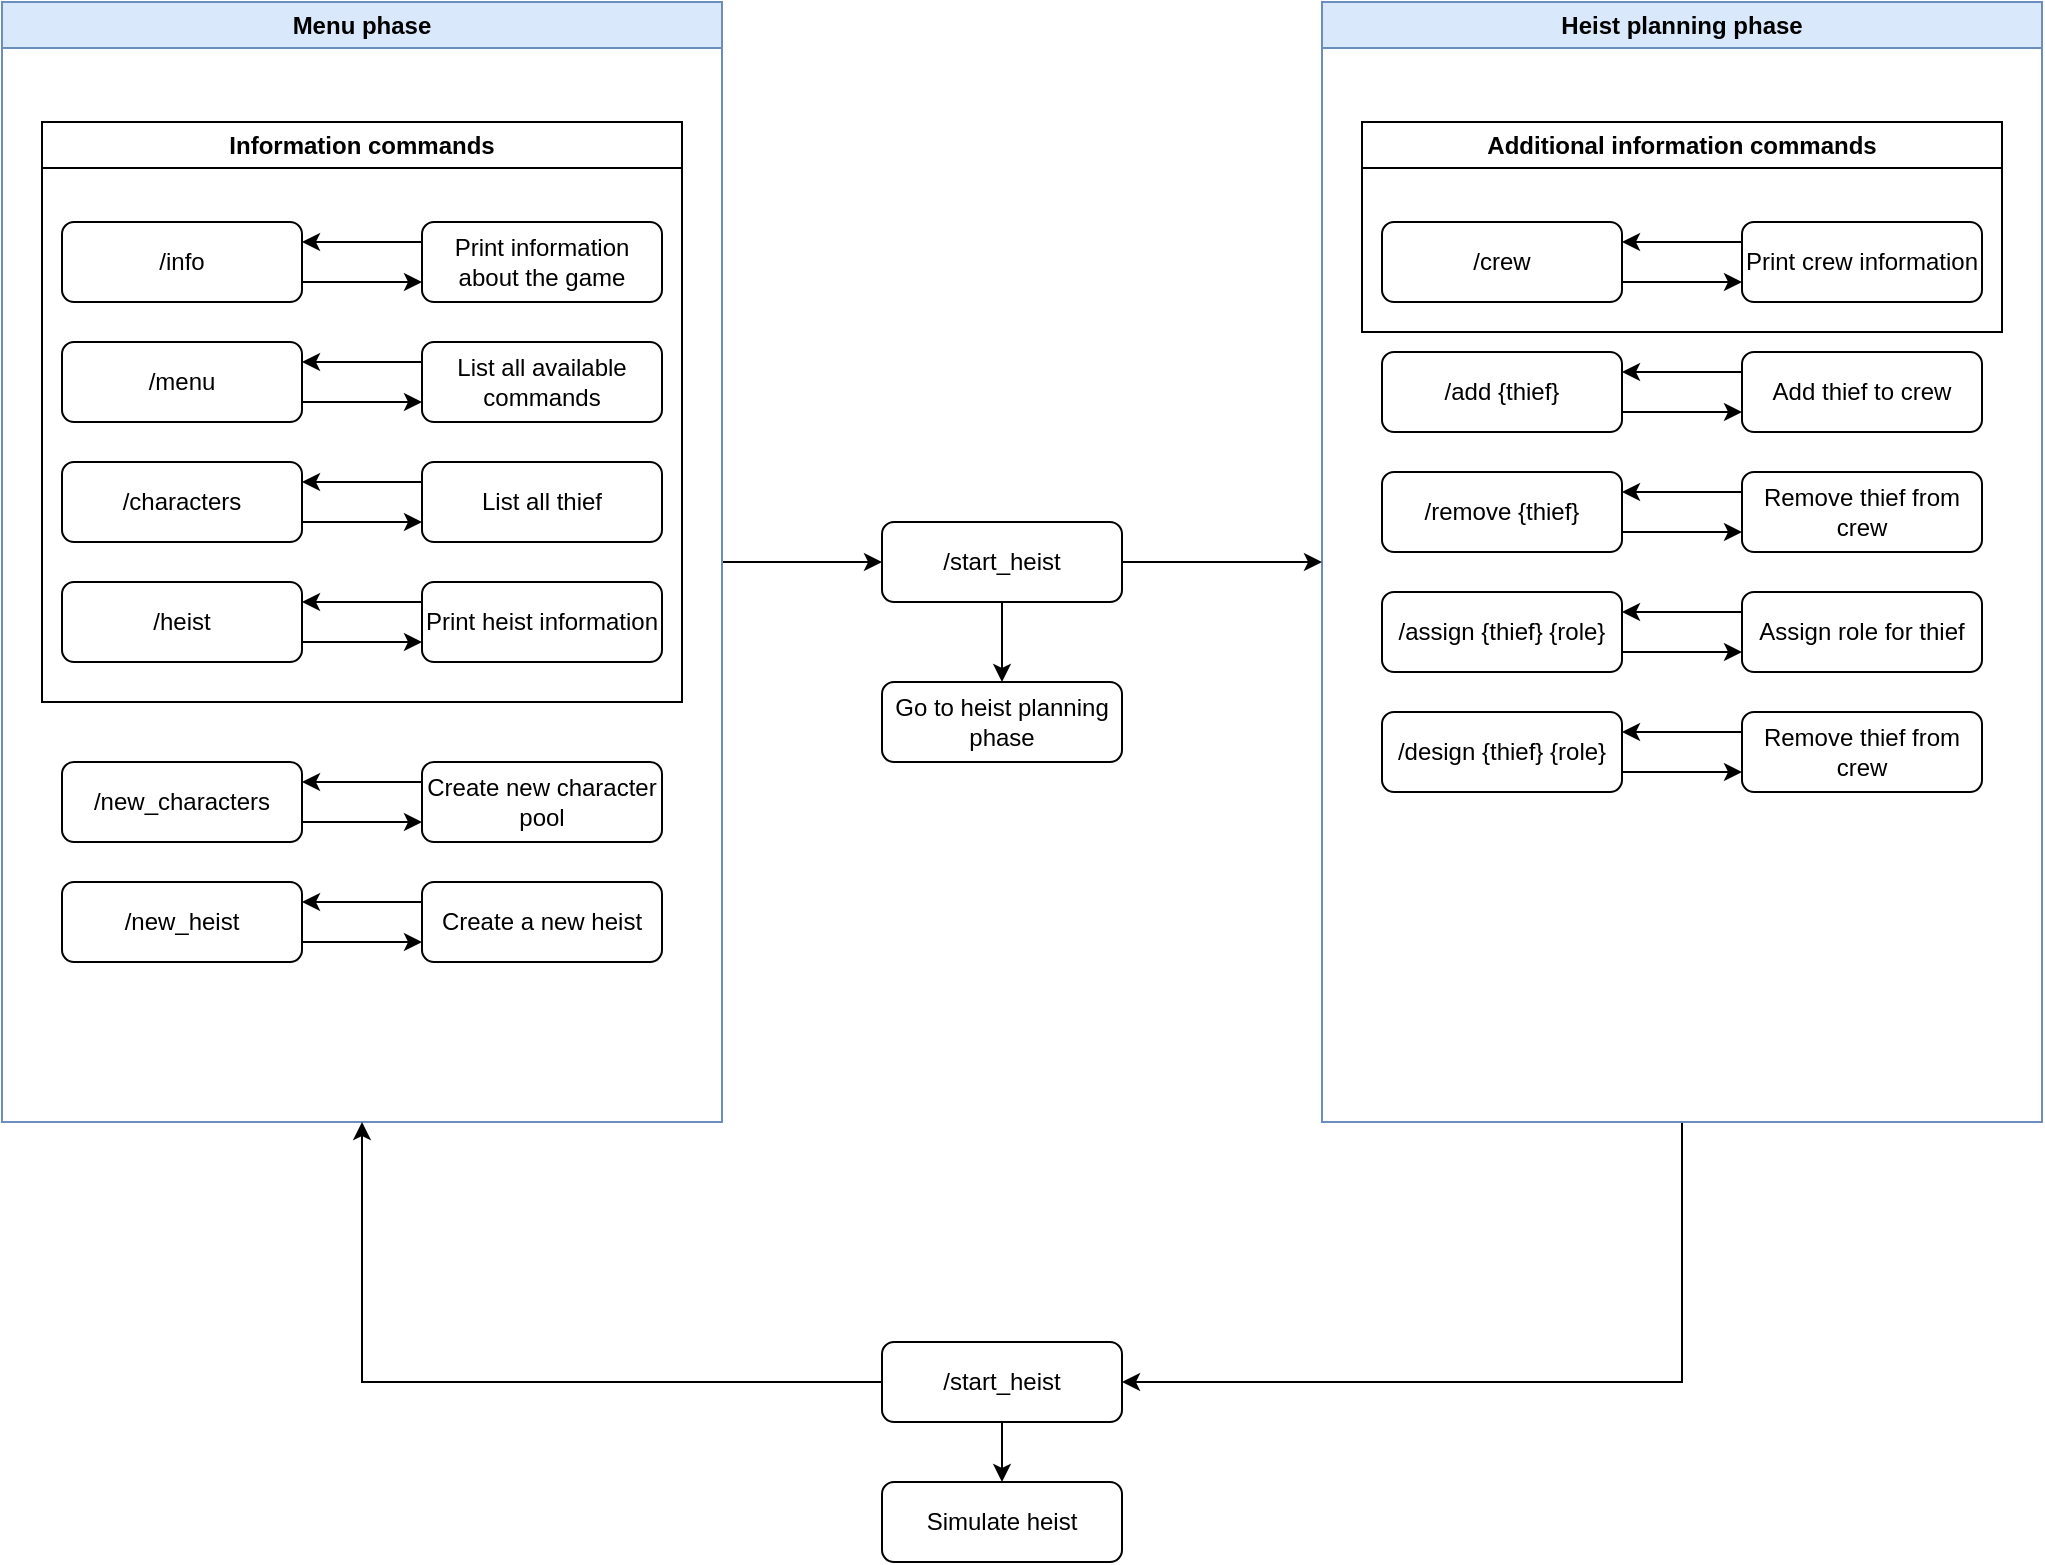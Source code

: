 <mxfile version="21.1.4" type="device">
  <diagram id="C5RBs43oDa-KdzZeNtuy" name="Page-1">
    <mxGraphModel dx="1434" dy="756" grid="1" gridSize="10" guides="1" tooltips="1" connect="1" arrows="1" fold="1" page="1" pageScale="1" pageWidth="827" pageHeight="1169" background="none" math="0" shadow="0">
      <root>
        <mxCell id="WIyWlLk6GJQsqaUBKTNV-0" />
        <mxCell id="WIyWlLk6GJQsqaUBKTNV-1" parent="WIyWlLk6GJQsqaUBKTNV-0" />
        <mxCell id="1pAWCBE8Qn9erijw6TES-98" style="edgeStyle=orthogonalEdgeStyle;rounded=0;orthogonalLoop=1;jettySize=auto;html=1;exitX=1;exitY=0.5;exitDx=0;exitDy=0;entryX=0;entryY=0.5;entryDx=0;entryDy=0;" edge="1" parent="WIyWlLk6GJQsqaUBKTNV-1" source="1pAWCBE8Qn9erijw6TES-33" target="1pAWCBE8Qn9erijw6TES-5">
          <mxGeometry relative="1" as="geometry" />
        </mxCell>
        <mxCell id="1pAWCBE8Qn9erijw6TES-33" value="Menu phase" style="swimlane;whiteSpace=wrap;html=1;fillColor=#dae8fc;strokeColor=#6c8ebf;" vertex="1" parent="WIyWlLk6GJQsqaUBKTNV-1">
          <mxGeometry x="20" y="30" width="360" height="560" as="geometry">
            <mxRectangle x="20" y="30" width="110" height="30" as="alternateBounds" />
          </mxGeometry>
        </mxCell>
        <mxCell id="1pAWCBE8Qn9erijw6TES-2" value="/new_characters" style="rounded=1;whiteSpace=wrap;html=1;fontSize=12;glass=0;strokeWidth=1;shadow=0;" vertex="1" parent="1pAWCBE8Qn9erijw6TES-33">
          <mxGeometry x="30" y="380" width="120" height="40" as="geometry" />
        </mxCell>
        <mxCell id="1pAWCBE8Qn9erijw6TES-4" value="/new_heist" style="rounded=1;whiteSpace=wrap;html=1;fontSize=12;glass=0;strokeWidth=1;shadow=0;" vertex="1" parent="1pAWCBE8Qn9erijw6TES-33">
          <mxGeometry x="30" y="440" width="120" height="40" as="geometry" />
        </mxCell>
        <mxCell id="1pAWCBE8Qn9erijw6TES-24" style="edgeStyle=orthogonalEdgeStyle;rounded=0;orthogonalLoop=1;jettySize=auto;html=1;exitX=0;exitY=0.25;exitDx=0;exitDy=0;entryX=1;entryY=0.25;entryDx=0;entryDy=0;" edge="1" parent="1pAWCBE8Qn9erijw6TES-33" source="1pAWCBE8Qn9erijw6TES-22" target="1pAWCBE8Qn9erijw6TES-2">
          <mxGeometry relative="1" as="geometry" />
        </mxCell>
        <mxCell id="1pAWCBE8Qn9erijw6TES-22" value="Create new character pool" style="rounded=1;whiteSpace=wrap;html=1;fontSize=12;glass=0;strokeWidth=1;shadow=0;" vertex="1" parent="1pAWCBE8Qn9erijw6TES-33">
          <mxGeometry x="210" y="380" width="120" height="40" as="geometry" />
        </mxCell>
        <mxCell id="1pAWCBE8Qn9erijw6TES-23" style="edgeStyle=orthogonalEdgeStyle;rounded=0;orthogonalLoop=1;jettySize=auto;html=1;exitX=1;exitY=0.75;exitDx=0;exitDy=0;entryX=0;entryY=0.75;entryDx=0;entryDy=0;" edge="1" parent="1pAWCBE8Qn9erijw6TES-33" source="1pAWCBE8Qn9erijw6TES-2" target="1pAWCBE8Qn9erijw6TES-22">
          <mxGeometry relative="1" as="geometry" />
        </mxCell>
        <mxCell id="1pAWCBE8Qn9erijw6TES-31" style="edgeStyle=orthogonalEdgeStyle;rounded=0;orthogonalLoop=1;jettySize=auto;html=1;exitX=0;exitY=0.25;exitDx=0;exitDy=0;entryX=1;entryY=0.25;entryDx=0;entryDy=0;" edge="1" parent="1pAWCBE8Qn9erijw6TES-33" source="1pAWCBE8Qn9erijw6TES-26" target="1pAWCBE8Qn9erijw6TES-4">
          <mxGeometry relative="1" as="geometry" />
        </mxCell>
        <mxCell id="1pAWCBE8Qn9erijw6TES-26" value="Create a new heist" style="rounded=1;whiteSpace=wrap;html=1;fontSize=12;glass=0;strokeWidth=1;shadow=0;" vertex="1" parent="1pAWCBE8Qn9erijw6TES-33">
          <mxGeometry x="210" y="440" width="120" height="40" as="geometry" />
        </mxCell>
        <mxCell id="1pAWCBE8Qn9erijw6TES-30" style="edgeStyle=orthogonalEdgeStyle;rounded=0;orthogonalLoop=1;jettySize=auto;html=1;exitX=1;exitY=0.75;exitDx=0;exitDy=0;entryX=0;entryY=0.75;entryDx=0;entryDy=0;" edge="1" parent="1pAWCBE8Qn9erijw6TES-33" source="1pAWCBE8Qn9erijw6TES-4" target="1pAWCBE8Qn9erijw6TES-26">
          <mxGeometry relative="1" as="geometry" />
        </mxCell>
        <mxCell id="1pAWCBE8Qn9erijw6TES-81" value="Information commands" style="swimlane;whiteSpace=wrap;html=1;" vertex="1" parent="1pAWCBE8Qn9erijw6TES-33">
          <mxGeometry x="20" y="60" width="320" height="290" as="geometry">
            <mxRectangle x="20" y="60" width="170" height="30" as="alternateBounds" />
          </mxGeometry>
        </mxCell>
        <mxCell id="1pAWCBE8Qn9erijw6TES-82" value="/info" style="rounded=1;whiteSpace=wrap;html=1;fontSize=12;glass=0;strokeWidth=1;shadow=0;" vertex="1" parent="1pAWCBE8Qn9erijw6TES-81">
          <mxGeometry x="10" y="50" width="120" height="40" as="geometry" />
        </mxCell>
        <mxCell id="1pAWCBE8Qn9erijw6TES-83" value="/menu" style="rounded=1;whiteSpace=wrap;html=1;fontSize=12;glass=0;strokeWidth=1;shadow=0;" vertex="1" parent="1pAWCBE8Qn9erijw6TES-81">
          <mxGeometry x="10" y="110" width="120" height="40" as="geometry" />
        </mxCell>
        <mxCell id="1pAWCBE8Qn9erijw6TES-84" value="/characters" style="rounded=1;whiteSpace=wrap;html=1;fontSize=12;glass=0;strokeWidth=1;shadow=0;" vertex="1" parent="1pAWCBE8Qn9erijw6TES-81">
          <mxGeometry x="10" y="170" width="120" height="40" as="geometry" />
        </mxCell>
        <mxCell id="1pAWCBE8Qn9erijw6TES-85" value="/heist" style="rounded=1;whiteSpace=wrap;html=1;fontSize=12;glass=0;strokeWidth=1;shadow=0;" vertex="1" parent="1pAWCBE8Qn9erijw6TES-81">
          <mxGeometry x="10" y="230" width="120" height="40" as="geometry" />
        </mxCell>
        <mxCell id="1pAWCBE8Qn9erijw6TES-86" style="edgeStyle=orthogonalEdgeStyle;rounded=0;orthogonalLoop=1;jettySize=auto;html=1;exitX=0;exitY=0.25;exitDx=0;exitDy=0;entryX=1;entryY=0.25;entryDx=0;entryDy=0;" edge="1" parent="1pAWCBE8Qn9erijw6TES-81" source="1pAWCBE8Qn9erijw6TES-87" target="1pAWCBE8Qn9erijw6TES-82">
          <mxGeometry relative="1" as="geometry" />
        </mxCell>
        <mxCell id="1pAWCBE8Qn9erijw6TES-87" value="Print information about the game" style="rounded=1;whiteSpace=wrap;html=1;fontSize=12;glass=0;strokeWidth=1;shadow=0;" vertex="1" parent="1pAWCBE8Qn9erijw6TES-81">
          <mxGeometry x="190" y="50" width="120" height="40" as="geometry" />
        </mxCell>
        <mxCell id="1pAWCBE8Qn9erijw6TES-88" style="edgeStyle=orthogonalEdgeStyle;rounded=0;orthogonalLoop=1;jettySize=auto;html=1;exitX=1;exitY=0.75;exitDx=0;exitDy=0;entryX=0;entryY=0.75;entryDx=0;entryDy=0;" edge="1" parent="1pAWCBE8Qn9erijw6TES-81" source="1pAWCBE8Qn9erijw6TES-82" target="1pAWCBE8Qn9erijw6TES-87">
          <mxGeometry relative="1" as="geometry" />
        </mxCell>
        <mxCell id="1pAWCBE8Qn9erijw6TES-89" style="edgeStyle=orthogonalEdgeStyle;rounded=0;orthogonalLoop=1;jettySize=auto;html=1;exitX=0;exitY=0.25;exitDx=0;exitDy=0;entryX=1;entryY=0.25;entryDx=0;entryDy=0;" edge="1" parent="1pAWCBE8Qn9erijw6TES-81" source="1pAWCBE8Qn9erijw6TES-90" target="1pAWCBE8Qn9erijw6TES-83">
          <mxGeometry relative="1" as="geometry" />
        </mxCell>
        <mxCell id="1pAWCBE8Qn9erijw6TES-90" value="List all available commands" style="rounded=1;whiteSpace=wrap;html=1;fontSize=12;glass=0;strokeWidth=1;shadow=0;" vertex="1" parent="1pAWCBE8Qn9erijw6TES-81">
          <mxGeometry x="190" y="110" width="120" height="40" as="geometry" />
        </mxCell>
        <mxCell id="1pAWCBE8Qn9erijw6TES-91" style="edgeStyle=orthogonalEdgeStyle;rounded=0;orthogonalLoop=1;jettySize=auto;html=1;exitX=1;exitY=0.75;exitDx=0;exitDy=0;entryX=0;entryY=0.75;entryDx=0;entryDy=0;" edge="1" parent="1pAWCBE8Qn9erijw6TES-81" source="1pAWCBE8Qn9erijw6TES-83" target="1pAWCBE8Qn9erijw6TES-90">
          <mxGeometry relative="1" as="geometry" />
        </mxCell>
        <mxCell id="1pAWCBE8Qn9erijw6TES-92" style="edgeStyle=orthogonalEdgeStyle;rounded=0;orthogonalLoop=1;jettySize=auto;html=1;exitX=0;exitY=0.25;exitDx=0;exitDy=0;entryX=1;entryY=0.25;entryDx=0;entryDy=0;" edge="1" parent="1pAWCBE8Qn9erijw6TES-81" source="1pAWCBE8Qn9erijw6TES-93" target="1pAWCBE8Qn9erijw6TES-84">
          <mxGeometry relative="1" as="geometry" />
        </mxCell>
        <mxCell id="1pAWCBE8Qn9erijw6TES-93" value="List all thief" style="rounded=1;whiteSpace=wrap;html=1;fontSize=12;glass=0;strokeWidth=1;shadow=0;" vertex="1" parent="1pAWCBE8Qn9erijw6TES-81">
          <mxGeometry x="190" y="170" width="120" height="40" as="geometry" />
        </mxCell>
        <mxCell id="1pAWCBE8Qn9erijw6TES-94" style="edgeStyle=orthogonalEdgeStyle;rounded=0;orthogonalLoop=1;jettySize=auto;html=1;exitX=1;exitY=0.75;exitDx=0;exitDy=0;entryX=0;entryY=0.75;entryDx=0;entryDy=0;" edge="1" parent="1pAWCBE8Qn9erijw6TES-81" source="1pAWCBE8Qn9erijw6TES-84" target="1pAWCBE8Qn9erijw6TES-93">
          <mxGeometry relative="1" as="geometry" />
        </mxCell>
        <mxCell id="1pAWCBE8Qn9erijw6TES-95" style="edgeStyle=orthogonalEdgeStyle;rounded=0;orthogonalLoop=1;jettySize=auto;html=1;exitX=0;exitY=0.25;exitDx=0;exitDy=0;entryX=1;entryY=0.25;entryDx=0;entryDy=0;" edge="1" parent="1pAWCBE8Qn9erijw6TES-81" source="1pAWCBE8Qn9erijw6TES-96" target="1pAWCBE8Qn9erijw6TES-85">
          <mxGeometry relative="1" as="geometry" />
        </mxCell>
        <mxCell id="1pAWCBE8Qn9erijw6TES-96" value="Print heist information" style="rounded=1;whiteSpace=wrap;html=1;fontSize=12;glass=0;strokeWidth=1;shadow=0;" vertex="1" parent="1pAWCBE8Qn9erijw6TES-81">
          <mxGeometry x="190" y="230" width="120" height="40" as="geometry" />
        </mxCell>
        <mxCell id="1pAWCBE8Qn9erijw6TES-97" style="edgeStyle=orthogonalEdgeStyle;rounded=0;orthogonalLoop=1;jettySize=auto;html=1;exitX=1;exitY=0.75;exitDx=0;exitDy=0;entryX=0;entryY=0.75;entryDx=0;entryDy=0;" edge="1" parent="1pAWCBE8Qn9erijw6TES-81" source="1pAWCBE8Qn9erijw6TES-85" target="1pAWCBE8Qn9erijw6TES-96">
          <mxGeometry relative="1" as="geometry" />
        </mxCell>
        <mxCell id="1pAWCBE8Qn9erijw6TES-124" style="edgeStyle=orthogonalEdgeStyle;rounded=0;orthogonalLoop=1;jettySize=auto;html=1;exitX=0.5;exitY=1;exitDx=0;exitDy=0;entryX=1;entryY=0.5;entryDx=0;entryDy=0;" edge="1" parent="WIyWlLk6GJQsqaUBKTNV-1" source="1pAWCBE8Qn9erijw6TES-34" target="1pAWCBE8Qn9erijw6TES-123">
          <mxGeometry relative="1" as="geometry" />
        </mxCell>
        <mxCell id="1pAWCBE8Qn9erijw6TES-34" value="Heist planning phase" style="swimlane;whiteSpace=wrap;html=1;fillColor=#dae8fc;strokeColor=#6c8ebf;" vertex="1" parent="WIyWlLk6GJQsqaUBKTNV-1">
          <mxGeometry x="680" y="30" width="360" height="560" as="geometry" />
        </mxCell>
        <mxCell id="1pAWCBE8Qn9erijw6TES-102" value="/add {thief}" style="rounded=1;whiteSpace=wrap;html=1;fontSize=12;glass=0;strokeWidth=1;shadow=0;" vertex="1" parent="1pAWCBE8Qn9erijw6TES-34">
          <mxGeometry x="30" y="175" width="120" height="40" as="geometry" />
        </mxCell>
        <mxCell id="1pAWCBE8Qn9erijw6TES-103" value="/remove {thief}" style="rounded=1;whiteSpace=wrap;html=1;fontSize=12;glass=0;strokeWidth=1;shadow=0;" vertex="1" parent="1pAWCBE8Qn9erijw6TES-34">
          <mxGeometry x="30" y="235" width="120" height="40" as="geometry" />
        </mxCell>
        <mxCell id="1pAWCBE8Qn9erijw6TES-104" style="edgeStyle=orthogonalEdgeStyle;rounded=0;orthogonalLoop=1;jettySize=auto;html=1;exitX=0;exitY=0.25;exitDx=0;exitDy=0;entryX=1;entryY=0.25;entryDx=0;entryDy=0;" edge="1" parent="1pAWCBE8Qn9erijw6TES-34" source="1pAWCBE8Qn9erijw6TES-105" target="1pAWCBE8Qn9erijw6TES-102">
          <mxGeometry relative="1" as="geometry" />
        </mxCell>
        <mxCell id="1pAWCBE8Qn9erijw6TES-105" value="Add thief to crew" style="rounded=1;whiteSpace=wrap;html=1;fontSize=12;glass=0;strokeWidth=1;shadow=0;" vertex="1" parent="1pAWCBE8Qn9erijw6TES-34">
          <mxGeometry x="210" y="175" width="120" height="40" as="geometry" />
        </mxCell>
        <mxCell id="1pAWCBE8Qn9erijw6TES-106" style="edgeStyle=orthogonalEdgeStyle;rounded=0;orthogonalLoop=1;jettySize=auto;html=1;exitX=1;exitY=0.75;exitDx=0;exitDy=0;entryX=0;entryY=0.75;entryDx=0;entryDy=0;" edge="1" parent="1pAWCBE8Qn9erijw6TES-34" source="1pAWCBE8Qn9erijw6TES-102" target="1pAWCBE8Qn9erijw6TES-105">
          <mxGeometry relative="1" as="geometry" />
        </mxCell>
        <mxCell id="1pAWCBE8Qn9erijw6TES-107" style="edgeStyle=orthogonalEdgeStyle;rounded=0;orthogonalLoop=1;jettySize=auto;html=1;exitX=0;exitY=0.25;exitDx=0;exitDy=0;entryX=1;entryY=0.25;entryDx=0;entryDy=0;" edge="1" parent="1pAWCBE8Qn9erijw6TES-34" source="1pAWCBE8Qn9erijw6TES-108" target="1pAWCBE8Qn9erijw6TES-103">
          <mxGeometry relative="1" as="geometry" />
        </mxCell>
        <mxCell id="1pAWCBE8Qn9erijw6TES-108" value="Remove thief from crew" style="rounded=1;whiteSpace=wrap;html=1;fontSize=12;glass=0;strokeWidth=1;shadow=0;" vertex="1" parent="1pAWCBE8Qn9erijw6TES-34">
          <mxGeometry x="210" y="235" width="120" height="40" as="geometry" />
        </mxCell>
        <mxCell id="1pAWCBE8Qn9erijw6TES-109" style="edgeStyle=orthogonalEdgeStyle;rounded=0;orthogonalLoop=1;jettySize=auto;html=1;exitX=1;exitY=0.75;exitDx=0;exitDy=0;entryX=0;entryY=0.75;entryDx=0;entryDy=0;" edge="1" parent="1pAWCBE8Qn9erijw6TES-34" source="1pAWCBE8Qn9erijw6TES-103" target="1pAWCBE8Qn9erijw6TES-108">
          <mxGeometry relative="1" as="geometry" />
        </mxCell>
        <mxCell id="1pAWCBE8Qn9erijw6TES-110" value="/assign {thief} {role}" style="rounded=1;whiteSpace=wrap;html=1;fontSize=12;glass=0;strokeWidth=1;shadow=0;" vertex="1" parent="1pAWCBE8Qn9erijw6TES-34">
          <mxGeometry x="30" y="295" width="120" height="40" as="geometry" />
        </mxCell>
        <mxCell id="1pAWCBE8Qn9erijw6TES-111" value="/design {thief} {role}" style="rounded=1;whiteSpace=wrap;html=1;fontSize=12;glass=0;strokeWidth=1;shadow=0;" vertex="1" parent="1pAWCBE8Qn9erijw6TES-34">
          <mxGeometry x="30" y="355" width="120" height="40" as="geometry" />
        </mxCell>
        <mxCell id="1pAWCBE8Qn9erijw6TES-112" style="edgeStyle=orthogonalEdgeStyle;rounded=0;orthogonalLoop=1;jettySize=auto;html=1;exitX=0;exitY=0.25;exitDx=0;exitDy=0;entryX=1;entryY=0.25;entryDx=0;entryDy=0;" edge="1" parent="1pAWCBE8Qn9erijw6TES-34" source="1pAWCBE8Qn9erijw6TES-113" target="1pAWCBE8Qn9erijw6TES-110">
          <mxGeometry relative="1" as="geometry" />
        </mxCell>
        <mxCell id="1pAWCBE8Qn9erijw6TES-113" value="Assign role for thief" style="rounded=1;whiteSpace=wrap;html=1;fontSize=12;glass=0;strokeWidth=1;shadow=0;" vertex="1" parent="1pAWCBE8Qn9erijw6TES-34">
          <mxGeometry x="210" y="295" width="120" height="40" as="geometry" />
        </mxCell>
        <mxCell id="1pAWCBE8Qn9erijw6TES-114" style="edgeStyle=orthogonalEdgeStyle;rounded=0;orthogonalLoop=1;jettySize=auto;html=1;exitX=1;exitY=0.75;exitDx=0;exitDy=0;entryX=0;entryY=0.75;entryDx=0;entryDy=0;" edge="1" parent="1pAWCBE8Qn9erijw6TES-34" source="1pAWCBE8Qn9erijw6TES-110" target="1pAWCBE8Qn9erijw6TES-113">
          <mxGeometry relative="1" as="geometry" />
        </mxCell>
        <mxCell id="1pAWCBE8Qn9erijw6TES-115" style="edgeStyle=orthogonalEdgeStyle;rounded=0;orthogonalLoop=1;jettySize=auto;html=1;exitX=0;exitY=0.25;exitDx=0;exitDy=0;entryX=1;entryY=0.25;entryDx=0;entryDy=0;" edge="1" parent="1pAWCBE8Qn9erijw6TES-34" source="1pAWCBE8Qn9erijw6TES-116" target="1pAWCBE8Qn9erijw6TES-111">
          <mxGeometry relative="1" as="geometry" />
        </mxCell>
        <mxCell id="1pAWCBE8Qn9erijw6TES-116" value="Remove thief from crew" style="rounded=1;whiteSpace=wrap;html=1;fontSize=12;glass=0;strokeWidth=1;shadow=0;" vertex="1" parent="1pAWCBE8Qn9erijw6TES-34">
          <mxGeometry x="210" y="355" width="120" height="40" as="geometry" />
        </mxCell>
        <mxCell id="1pAWCBE8Qn9erijw6TES-117" style="edgeStyle=orthogonalEdgeStyle;rounded=0;orthogonalLoop=1;jettySize=auto;html=1;exitX=1;exitY=0.75;exitDx=0;exitDy=0;entryX=0;entryY=0.75;entryDx=0;entryDy=0;" edge="1" parent="1pAWCBE8Qn9erijw6TES-34" source="1pAWCBE8Qn9erijw6TES-111" target="1pAWCBE8Qn9erijw6TES-116">
          <mxGeometry relative="1" as="geometry" />
        </mxCell>
        <mxCell id="1pAWCBE8Qn9erijw6TES-60" value="Additional information commands" style="swimlane;whiteSpace=wrap;html=1;" vertex="1" parent="1pAWCBE8Qn9erijw6TES-34">
          <mxGeometry x="20" y="60" width="320" height="105" as="geometry">
            <mxRectangle x="60" y="610" width="170" height="30" as="alternateBounds" />
          </mxGeometry>
        </mxCell>
        <mxCell id="1pAWCBE8Qn9erijw6TES-119" value="/crew" style="rounded=1;whiteSpace=wrap;html=1;fontSize=12;glass=0;strokeWidth=1;shadow=0;" vertex="1" parent="1pAWCBE8Qn9erijw6TES-60">
          <mxGeometry x="10" y="50" width="120" height="40" as="geometry" />
        </mxCell>
        <mxCell id="1pAWCBE8Qn9erijw6TES-120" style="edgeStyle=orthogonalEdgeStyle;rounded=0;orthogonalLoop=1;jettySize=auto;html=1;exitX=0;exitY=0.25;exitDx=0;exitDy=0;entryX=1;entryY=0.25;entryDx=0;entryDy=0;" edge="1" parent="1pAWCBE8Qn9erijw6TES-60" source="1pAWCBE8Qn9erijw6TES-121" target="1pAWCBE8Qn9erijw6TES-119">
          <mxGeometry relative="1" as="geometry" />
        </mxCell>
        <mxCell id="1pAWCBE8Qn9erijw6TES-121" value="Print crew information" style="rounded=1;whiteSpace=wrap;html=1;fontSize=12;glass=0;strokeWidth=1;shadow=0;" vertex="1" parent="1pAWCBE8Qn9erijw6TES-60">
          <mxGeometry x="190" y="50" width="120" height="40" as="geometry" />
        </mxCell>
        <mxCell id="1pAWCBE8Qn9erijw6TES-122" style="edgeStyle=orthogonalEdgeStyle;rounded=0;orthogonalLoop=1;jettySize=auto;html=1;exitX=1;exitY=0.75;exitDx=0;exitDy=0;entryX=0;entryY=0.75;entryDx=0;entryDy=0;" edge="1" parent="1pAWCBE8Qn9erijw6TES-60" source="1pAWCBE8Qn9erijw6TES-119" target="1pAWCBE8Qn9erijw6TES-121">
          <mxGeometry relative="1" as="geometry" />
        </mxCell>
        <mxCell id="1pAWCBE8Qn9erijw6TES-99" style="edgeStyle=orthogonalEdgeStyle;rounded=0;orthogonalLoop=1;jettySize=auto;html=1;exitX=1;exitY=0.5;exitDx=0;exitDy=0;entryX=0;entryY=0.5;entryDx=0;entryDy=0;" edge="1" parent="WIyWlLk6GJQsqaUBKTNV-1" source="1pAWCBE8Qn9erijw6TES-5" target="1pAWCBE8Qn9erijw6TES-34">
          <mxGeometry relative="1" as="geometry">
            <mxPoint x="670" y="310" as="targetPoint" />
          </mxGeometry>
        </mxCell>
        <mxCell id="1pAWCBE8Qn9erijw6TES-101" style="edgeStyle=orthogonalEdgeStyle;rounded=0;orthogonalLoop=1;jettySize=auto;html=1;exitX=0.5;exitY=1;exitDx=0;exitDy=0;entryX=0.5;entryY=0;entryDx=0;entryDy=0;" edge="1" parent="WIyWlLk6GJQsqaUBKTNV-1" source="1pAWCBE8Qn9erijw6TES-5" target="1pAWCBE8Qn9erijw6TES-100">
          <mxGeometry relative="1" as="geometry" />
        </mxCell>
        <mxCell id="1pAWCBE8Qn9erijw6TES-5" value="/start_heist" style="rounded=1;whiteSpace=wrap;html=1;fontSize=12;glass=0;strokeWidth=1;shadow=0;" vertex="1" parent="WIyWlLk6GJQsqaUBKTNV-1">
          <mxGeometry x="460" y="290" width="120" height="40" as="geometry" />
        </mxCell>
        <mxCell id="1pAWCBE8Qn9erijw6TES-100" value="Go to heist planning phase" style="rounded=1;whiteSpace=wrap;html=1;fontSize=12;glass=0;strokeWidth=1;shadow=0;" vertex="1" parent="WIyWlLk6GJQsqaUBKTNV-1">
          <mxGeometry x="460" y="370" width="120" height="40" as="geometry" />
        </mxCell>
        <mxCell id="1pAWCBE8Qn9erijw6TES-125" style="edgeStyle=orthogonalEdgeStyle;rounded=0;orthogonalLoop=1;jettySize=auto;html=1;exitX=0;exitY=0.5;exitDx=0;exitDy=0;entryX=0.5;entryY=1;entryDx=0;entryDy=0;" edge="1" parent="WIyWlLk6GJQsqaUBKTNV-1" source="1pAWCBE8Qn9erijw6TES-123" target="1pAWCBE8Qn9erijw6TES-33">
          <mxGeometry relative="1" as="geometry" />
        </mxCell>
        <mxCell id="1pAWCBE8Qn9erijw6TES-149" style="edgeStyle=orthogonalEdgeStyle;rounded=0;orthogonalLoop=1;jettySize=auto;html=1;exitX=0.5;exitY=1;exitDx=0;exitDy=0;entryX=0.5;entryY=0;entryDx=0;entryDy=0;" edge="1" parent="WIyWlLk6GJQsqaUBKTNV-1" source="1pAWCBE8Qn9erijw6TES-123" target="1pAWCBE8Qn9erijw6TES-126">
          <mxGeometry relative="1" as="geometry" />
        </mxCell>
        <mxCell id="1pAWCBE8Qn9erijw6TES-123" value="/start_heist" style="rounded=1;whiteSpace=wrap;html=1;fontSize=12;glass=0;strokeWidth=1;shadow=0;" vertex="1" parent="WIyWlLk6GJQsqaUBKTNV-1">
          <mxGeometry x="460" y="700" width="120" height="40" as="geometry" />
        </mxCell>
        <mxCell id="1pAWCBE8Qn9erijw6TES-126" value="Simulate heist" style="rounded=1;whiteSpace=wrap;html=1;fontSize=12;glass=0;strokeWidth=1;shadow=0;" vertex="1" parent="WIyWlLk6GJQsqaUBKTNV-1">
          <mxGeometry x="460" y="770" width="120" height="40" as="geometry" />
        </mxCell>
      </root>
    </mxGraphModel>
  </diagram>
</mxfile>
